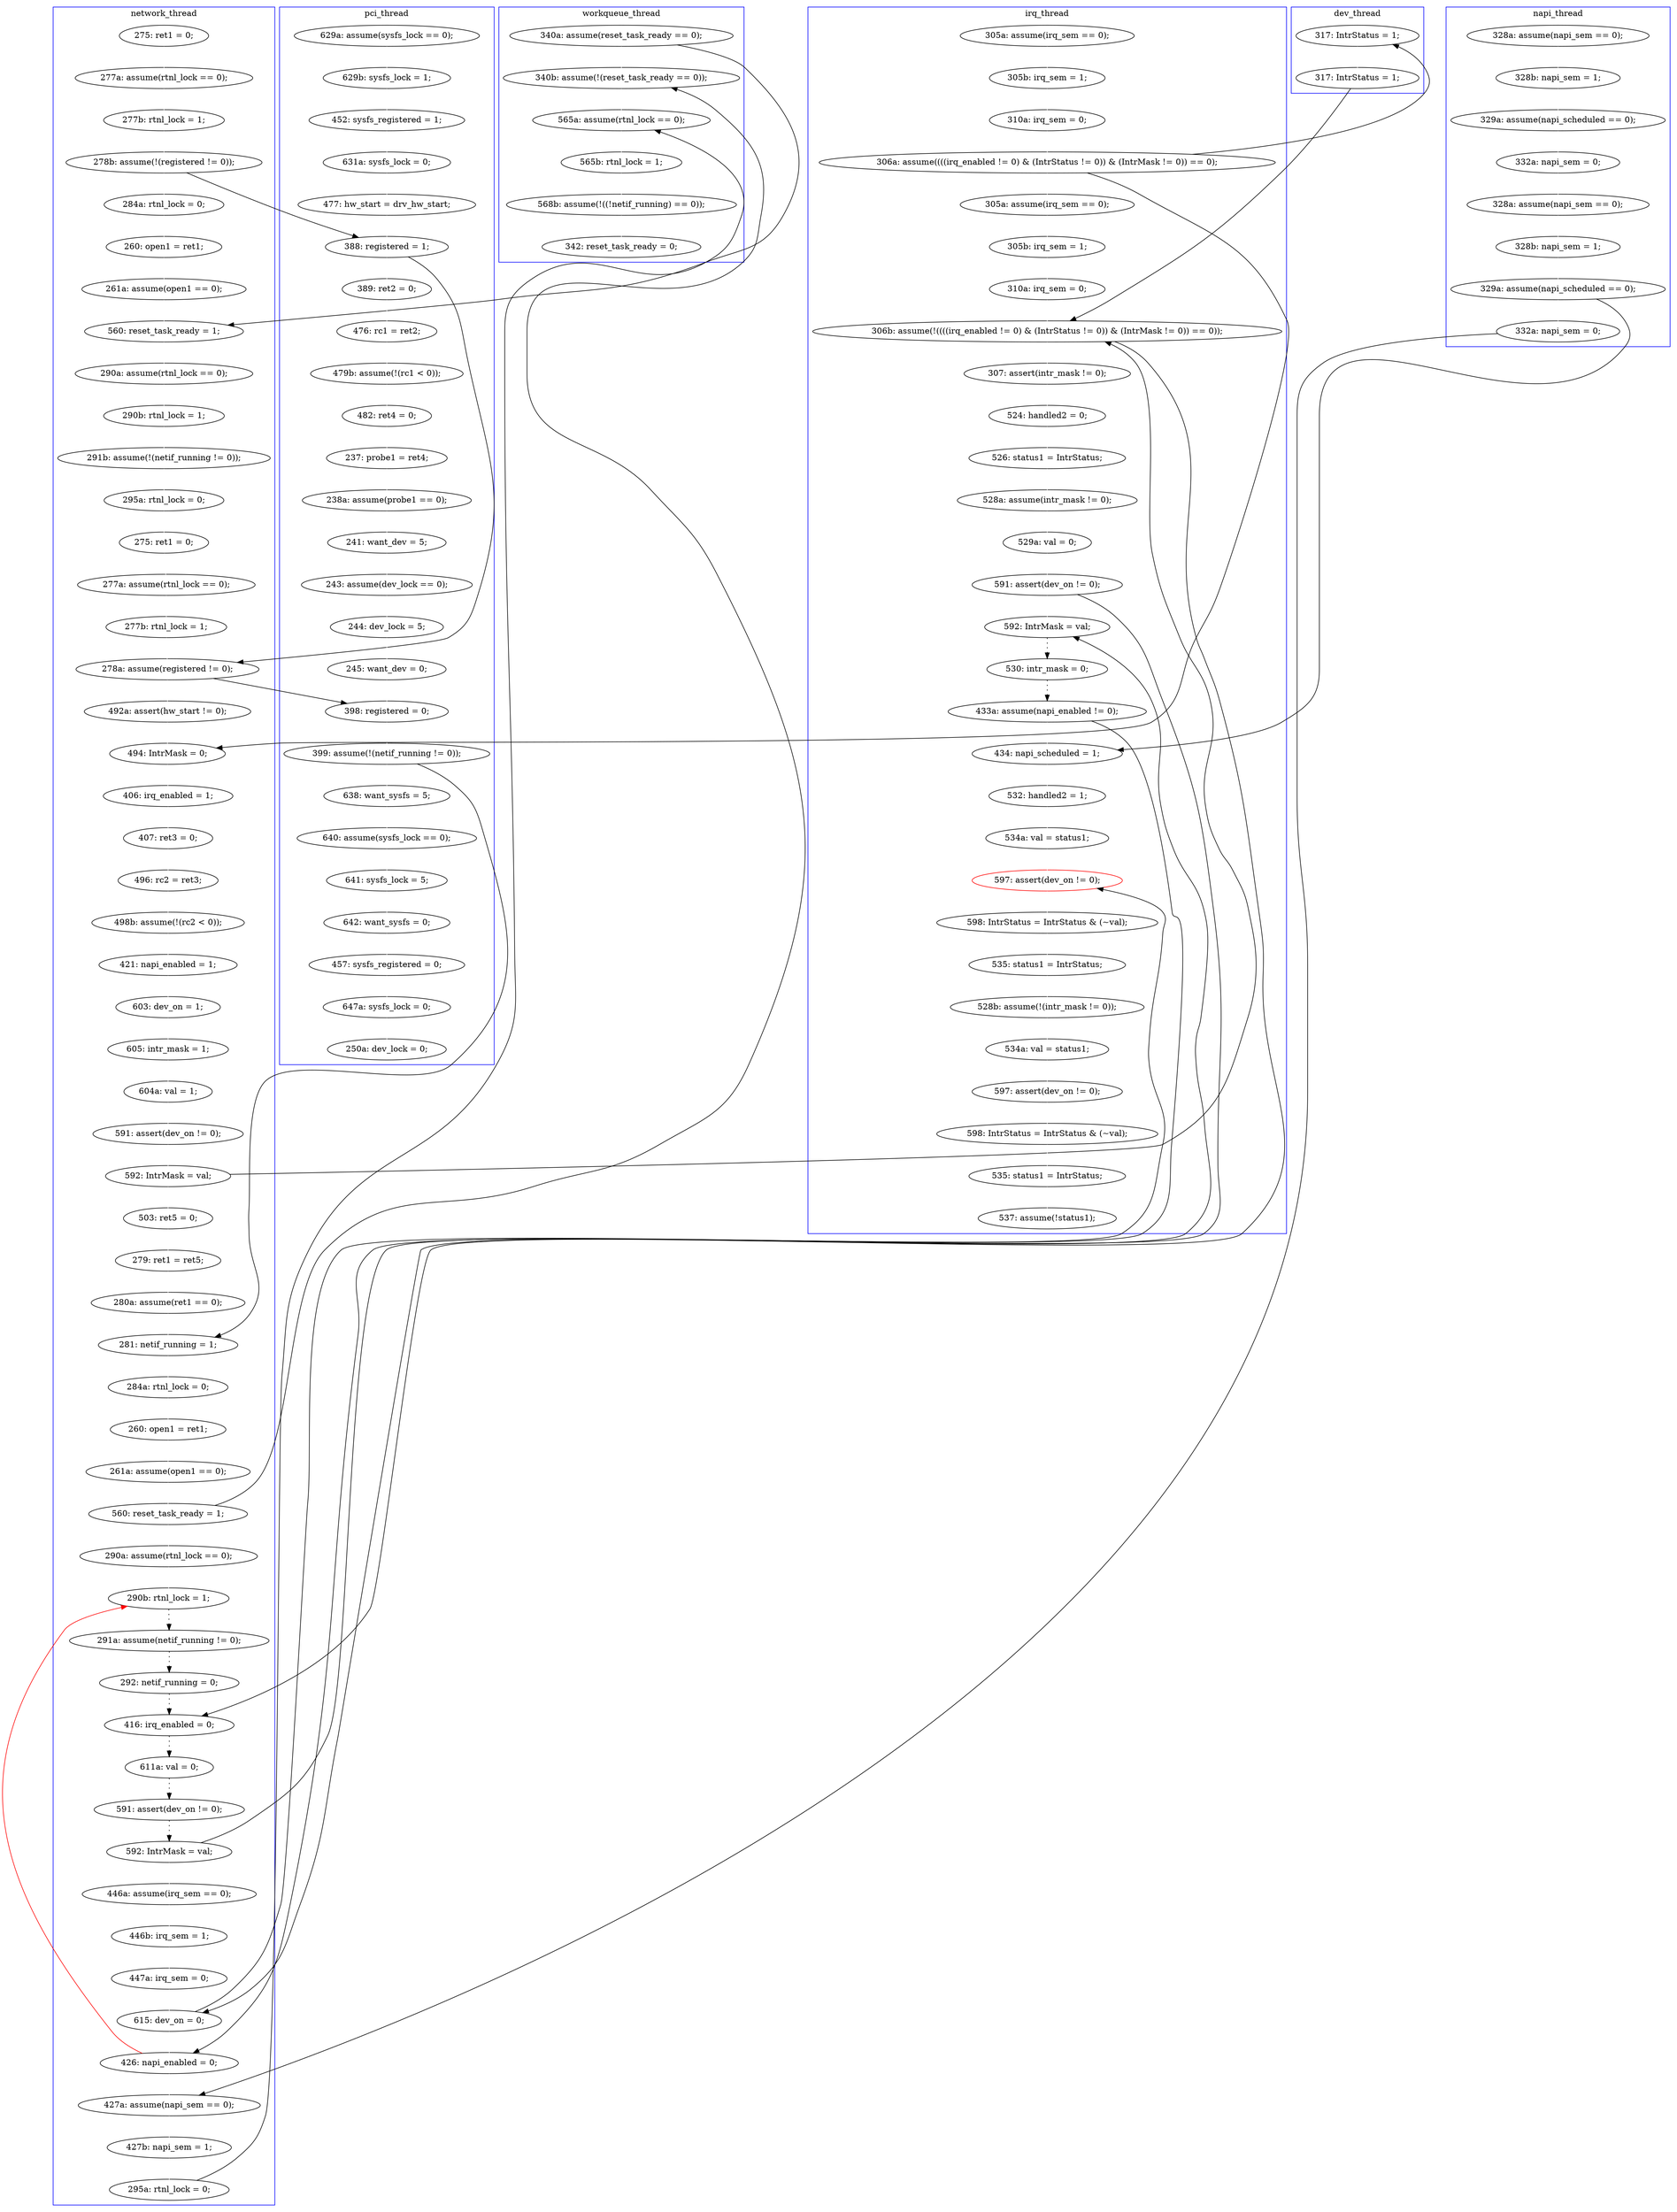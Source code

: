 digraph Counterexample {
	28 -> 30 [color = white, style = solid]
	142 -> 143 [color = white, style = solid]
	157 -> 161 [color = white, style = solid]
	33 -> 55 [color = white, style = solid]
	252 -> 262 [color = black, style = solid, constraint = false]
	167 -> 168 [color = white, style = solid]
	44 -> 63 [color = black, style = solid, constraint = false]
	236 -> 237 [color = black, style = dotted]
	161 -> 167 [color = white, style = solid]
	263 -> 264 [color = white, style = solid]
	88 -> 253 [color = black, style = solid, constraint = false]
	150 -> 153 [color = white, style = solid]
	68 -> 69 [color = white, style = solid]
	30 -> 31 [color = white, style = solid]
	187 -> 188 [color = black, style = solid, constraint = false]
	252 -> 253 [color = white, style = solid]
	269 -> 271 [color = white, style = solid]
	124 -> 131 [color = white, style = solid]
	188 -> 189 [color = white, style = solid]
	91 -> 94 [color = white, style = solid]
	204 -> 212 [color = white, style = solid]
	220 -> 221 [color = white, style = solid]
	33 -> 103 [color = black, style = solid, constraint = false]
	148 -> 149 [color = white, style = solid]
	31 -> 33 [color = white, style = solid]
	96 -> 98 [color = white, style = solid]
	223 -> 224 [color = black, style = dotted]
	131 -> 134 [color = white, style = solid]
	248 -> 254 [color = white, style = solid]
	105 -> 108 [color = white, style = solid]
	216 -> 238 [color = white, style = solid]
	132 -> 176 [color = white, style = solid]
	118 -> 119 [color = white, style = solid]
	143 -> 148 [color = white, style = solid]
	175 -> 186 [color = white, style = solid]
	187 -> 195 [color = white, style = solid]
	169 -> 170 [color = white, style = solid]
	44 -> 280 [color = white, style = solid]
	256 -> 257 [color = white, style = solid]
	215 -> 280 [color = black, style = solid, constraint = false]
	210 -> 215 [color = white, style = solid]
	241 -> 244 [color = black, style = dotted]
	270 -> 293 [color = black, style = solid, constraint = false]
	186 -> 187 [color = white, style = solid]
	203 -> 207 [color = white, style = solid]
	137 -> 142 [color = white, style = solid]
	215 -> 220 [color = white, style = solid]
	262 -> 263 [color = white, style = solid]
	254 -> 262 [color = white, style = solid]
	86 -> 88 [color = white, style = solid]
	196 -> 199 [color = white, style = solid]
	234 -> 236 [color = black, style = dotted]
	112 -> 115 [color = white, style = solid]
	274 -> 277 [color = white, style = solid]
	59 -> 63 [color = white, style = solid]
	212 -> 216 [color = white, style = solid]
	117 -> 118 [color = white, style = solid]
	103 -> 137 [color = black, style = solid, constraint = false]
	74 -> 75 [color = white, style = solid]
	280 -> 293 [color = white, style = solid]
	149 -> 150 [color = white, style = solid]
	237 -> 241 [color = black, style = solid, constraint = false]
	168 -> 169 [color = white, style = solid]
	119 -> 157 [color = white, style = solid]
	160 -> 173 [color = white, style = solid]
	254 -> 269 [color = black, style = solid, constraint = false]
	47 -> 143 [color = black, style = solid, constraint = false]
	88 -> 180 [color = white, style = solid]
	90 -> 91 [color = white, style = solid]
	246 -> 248 [color = white, style = solid]
	104 -> 105 [color = white, style = solid]
	188 -> 230 [color = black, style = solid, constraint = false]
	108 -> 109 [color = white, style = solid]
	221 -> 223 [color = black, style = dotted]
	47 -> 159 [color = white, style = solid]
	153 -> 156 [color = white, style = solid]
	98 -> 103 [color = white, style = solid]
	156 -> 171 [color = white, style = solid]
	238 -> 254 [color = black, style = solid, constraint = false]
	199 -> 202 [color = white, style = solid]
	264 -> 270 [color = white, style = solid]
	230 -> 234 [color = black, style = dotted]
	277 -> 289 [color = white, style = solid]
	289 -> 291 [color = white, style = solid]
	271 -> 274 [color = white, style = solid]
	56 -> 59 [color = white, style = solid]
	37 -> 38 [color = white, style = solid]
	134 -> 135 [color = white, style = solid]
	159 -> 160 [color = white, style = solid]
	161 -> 202 [color = black, style = solid, constraint = false]
	63 -> 68 [color = white, style = solid]
	103 -> 104 [color = white, style = solid]
	38 -> 42 [color = white, style = solid]
	201 -> 204 [color = white, style = solid]
	77 -> 83 [color = white, style = solid]
	273 -> 298 [color = white, style = solid]
	300 -> 301 [color = white, style = solid]
	180 -> 263 [color = black, style = solid, constraint = false]
	291 -> 292 [color = white, style = solid]
	85 -> 86 [color = white, style = solid]
	137 -> 157 [color = black, style = solid, constraint = false]
	71 -> 124 [color = white, style = solid]
	195 -> 196 [color = white, style = solid]
	47 -> 132 [color = black, style = solid, constraint = false]
	109 -> 112 [color = white, style = solid]
	293 -> 294 [color = white, style = solid]
	202 -> 203 [color = white, style = solid]
	55 -> 56 [color = white, style = solid]
	69 -> 71 [color = white, style = solid]
	173 -> 188 [color = white, style = solid]
	292 -> 300 [color = white, style = solid]
	83 -> 85 [color = white, style = solid]
	296 -> 307 [color = white, style = solid]
	75 -> 77 [color = white, style = solid]
	42 -> 47 [color = white, style = solid]
	294 -> 296 [color = white, style = solid]
	224 -> 230 [color = black, style = dotted]
	257 -> 269 [color = white, style = solid]
	262 -> 221 [color = red, style = solid, constraint = false]
	170 -> 258 [color = white, style = solid]
	172 -> 175 [color = white, style = solid]
	207 -> 210 [color = white, style = solid]
	171 -> 172 [color = white, style = solid]
	189 -> 201 [color = white, style = solid]
	135 -> 137 [color = white, style = solid]
	244 -> 252 [color = black, style = dotted]
	237 -> 245 [color = white, style = solid]
	94 -> 96 [color = white, style = solid]
	238 -> 241 [color = white, style = solid]
	258 -> 273 [color = white, style = solid]
	245 -> 246 [color = white, style = solid]
	115 -> 116 [color = white, style = solid]
	176 -> 188 [color = black, style = solid, constraint = false]
	116 -> 117 [color = white, style = solid]
	253 -> 256 [color = white, style = solid]
	subgraph cluster7 {
		label = dev_thread
		color = blue
		132  [label = "317: IntrStatus = 1;"]
		176  [label = "317: IntrStatus = 1;"]
	}
	subgraph cluster4 {
		label = napi_thread
		color = blue
		85  [label = "328a: assume(napi_sem == 0);"]
		180  [label = "332a: napi_sem = 0;"]
		77  [label = "329a: assume(napi_scheduled == 0);"]
		88  [label = "329a: assume(napi_scheduled == 0);"]
		83  [label = "332a: napi_sem = 0;"]
		74  [label = "328a: assume(napi_sem == 0);"]
		86  [label = "328b: napi_sem = 1;"]
		75  [label = "328b: napi_sem = 1;"]
	}
	subgraph cluster3 {
		label = irq_thread
		color = blue
		271  [label = "598: IntrStatus = IntrStatus & (~val);"]
		160  [label = "305b: irq_sem = 1;"]
		241  [label = "592: IntrMask = val;"]
		244  [label = "530: intr_mask = 0;"]
		289  [label = "534a: val = status1;"]
		38  [label = "305b: irq_sem = 1;"]
		204  [label = "526: status1 = IntrStatus;"]
		173  [label = "310a: irq_sem = 0;"]
		252  [label = "433a: assume(napi_enabled != 0);"]
		301  [label = "537: assume(!status1);"]
		212  [label = "528a: assume(intr_mask != 0);"]
		37  [label = "305a: assume(irq_sem == 0);"]
		256  [label = "532: handled2 = 1;"]
		291  [label = "597: assert(dev_on != 0);"]
		238  [label = "591: assert(dev_on != 0);"]
		253  [label = "434: napi_scheduled = 1;"]
		292  [label = "598: IntrStatus = IntrStatus & (~val);"]
		300  [label = "535: status1 = IntrStatus;"]
		159  [label = "305a: assume(irq_sem == 0);"]
		277  [label = "528b: assume(!(intr_mask != 0));"]
		189  [label = "307: assert(intr_mask != 0);"]
		269  [label = "597: assert(dev_on != 0);", color = red]
		42  [label = "310a: irq_sem = 0;"]
		188  [label = "306b: assume(!((((irq_enabled != 0) & (IntrStatus != 0)) & (IntrMask != 0)) == 0));"]
		257  [label = "534a: val = status1;"]
		274  [label = "535: status1 = IntrStatus;"]
		216  [label = "529a: val = 0;"]
		201  [label = "524: handled2 = 0;"]
		47  [label = "306a: assume((((irq_enabled != 0) & (IntrStatus != 0)) & (IntrMask != 0)) == 0);"]
	}
	subgraph cluster5 {
		label = workqueue_thread
		color = blue
		293  [label = "565a: assume(rtnl_lock == 0);"]
		44  [label = "340a: assume(reset_task_ready == 0);"]
		280  [label = "340b: assume(!(reset_task_ready == 0));"]
		307  [label = "342: reset_task_ready = 0;"]
		294  [label = "565b: rtnl_lock = 1;"]
		296  [label = "568b: assume(!((!netif_running) == 0));"]
	}
	subgraph cluster2 {
		label = network_thread
		color = blue
		131  [label = "275: ret1 = 0;"]
		248  [label = "447a: irq_sem = 0;"]
		142  [label = "492a: assert(hw_start != 0);"]
		237  [label = "592: IntrMask = val;"]
		202  [label = "281: netif_running = 1;"]
		221  [label = "290b: rtnl_lock = 1;"]
		196  [label = "279: ret1 = ret5;"]
		63  [label = "560: reset_task_ready = 1;"]
		246  [label = "446b: irq_sem = 1;"]
		143  [label = "494: IntrMask = 0;"]
		172  [label = "605: intr_mask = 1;"]
		270  [label = "295a: rtnl_lock = 0;"]
		71  [label = "291b: assume(!(netif_running != 0));"]
		234  [label = "611a: val = 0;"]
		186  [label = "591: assert(dev_on != 0);"]
		59  [label = "261a: assume(open1 == 0);"]
		156  [label = "421: napi_enabled = 1;"]
		31  [label = "277b: rtnl_lock = 1;"]
		195  [label = "503: ret5 = 0;"]
		28  [label = "275: ret1 = 0;"]
		68  [label = "290a: assume(rtnl_lock == 0);"]
		187  [label = "592: IntrMask = val;"]
		69  [label = "290b: rtnl_lock = 1;"]
		264  [label = "427b: napi_sem = 1;"]
		153  [label = "498b: assume(!(rc2 < 0));"]
		210  [label = "261a: assume(open1 == 0);"]
		150  [label = "496: rc2 = ret3;"]
		262  [label = "426: napi_enabled = 0;"]
		230  [label = "416: irq_enabled = 0;"]
		56  [label = "260: open1 = ret1;"]
		263  [label = "427a: assume(napi_sem == 0);"]
		30  [label = "277a: assume(rtnl_lock == 0);"]
		245  [label = "446a: assume(irq_sem == 0);"]
		33  [label = "278b: assume(!(registered != 0));"]
		223  [label = "291a: assume(netif_running != 0);"]
		220  [label = "290a: assume(rtnl_lock == 0);"]
		148  [label = "406: irq_enabled = 1;"]
		236  [label = "591: assert(dev_on != 0);"]
		171  [label = "603: dev_on = 1;"]
		199  [label = "280a: assume(ret1 == 0);"]
		55  [label = "284a: rtnl_lock = 0;"]
		137  [label = "278a: assume(registered != 0);"]
		134  [label = "277a: assume(rtnl_lock == 0);"]
		149  [label = "407: ret3 = 0;"]
		254  [label = "615: dev_on = 0;"]
		215  [label = "560: reset_task_ready = 1;"]
		135  [label = "277b: rtnl_lock = 1;"]
		224  [label = "292: netif_running = 0;"]
		203  [label = "284a: rtnl_lock = 0;"]
		124  [label = "295a: rtnl_lock = 0;"]
		175  [label = "604a: val = 1;"]
		207  [label = "260: open1 = ret1;"]
	}
	subgraph cluster1 {
		label = pci_thread
		color = blue
		104  [label = "389: ret2 = 0;"]
		273  [label = "647a: sysfs_lock = 0;"]
		161  [label = "399: assume(!(netif_running != 0));"]
		98  [label = "477: hw_start = drv_hw_start;"]
		112  [label = "237: probe1 = ret4;"]
		108  [label = "479b: assume(!(rc1 < 0));"]
		157  [label = "398: registered = 0;"]
		168  [label = "640: assume(sysfs_lock == 0);"]
		96  [label = "631a: sysfs_lock = 0;"]
		119  [label = "245: want_dev = 0;"]
		167  [label = "638: want_sysfs = 5;"]
		109  [label = "482: ret4 = 0;"]
		169  [label = "641: sysfs_lock = 5;"]
		105  [label = "476: rc1 = ret2;"]
		298  [label = "250a: dev_lock = 0;"]
		90  [label = "629a: assume(sysfs_lock == 0);"]
		91  [label = "629b: sysfs_lock = 1;"]
		117  [label = "243: assume(dev_lock == 0);"]
		103  [label = "388: registered = 1;"]
		116  [label = "241: want_dev = 5;"]
		94  [label = "452: sysfs_registered = 1;"]
		170  [label = "642: want_sysfs = 0;"]
		115  [label = "238a: assume(probe1 == 0);"]
		118  [label = "244: dev_lock = 5;"]
		258  [label = "457: sysfs_registered = 0;"]
	}
}